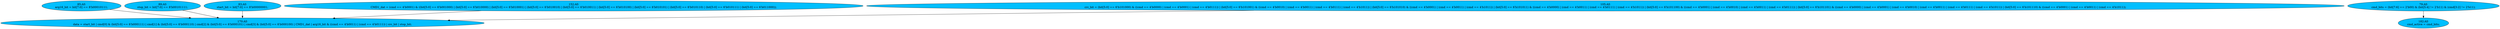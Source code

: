 strict digraph "compose( ,  )" {
	node [label="\N"];
	"85:AS"	 [ast="<pyverilog.vparser.ast.Assign object at 0x7fa03ff76a50>",
		def_var="['arg16_bit']",
		fillcolor=deepskyblue,
		label="85:AS
arg16_bit = bit[7:0] == 8'b00010111;",
		statements="[]",
		style=filled,
		typ=Assign,
		use_var="['bit']"];
	"170:AS"	 [ast="<pyverilog.vparser.ast.Assign object at 0x7fa03f8a4d50>",
		def_var="['data']",
		fillcolor=deepskyblue,
		label="170:AS
data = start_bit | cmd[0] & (bit[5:0] == 6'b000111) | cmd[1] & (bit[5:0] == 6'b000110) | cmd[2] & (bit[5:0] == 6'b000101) | \
cmd[3] & (bit[5:0] == 6'b000100) | CMD1_dat | arg16_bit & ((cmd == 4'b0011) | (cmd == 4'b0111)) | crc_bit | stop_bit;",
		statements="[]",
		style=filled,
		typ=Assign,
		use_var="['start_bit', 'cmd', 'bit', 'cmd', 'bit', 'cmd', 'bit', 'cmd', 'bit', 'CMD1_dat', 'arg16_bit', 'cmd', 'cmd', 'crc_bit', 'stop_bit']"];
	"85:AS" -> "170:AS";
	"182:AS"	 [ast="<pyverilog.vparser.ast.Assign object at 0x7fa03f8a4f10>",
		def_var="['cmd_active']",
		fillcolor=deepskyblue,
		label="182:AS
cmd_active = cmd_bits;",
		statements="[]",
		style=filled,
		typ=Assign,
		use_var="['cmd_bits']"];
	"89:AS"	 [ast="<pyverilog.vparser.ast.Assign object at 0x7fa03fb4e850>",
		def_var="['stop_bit']",
		fillcolor=deepskyblue,
		label="89:AS
stop_bit = bit[7:0] == 8'b00101111;",
		statements="[]",
		style=filled,
		typ=Assign,
		use_var="['bit']"];
	"89:AS" -> "170:AS";
	"83:AS"	 [ast="<pyverilog.vparser.ast.Assign object at 0x7fa03ff6ab50>",
		def_var="['start_bit']",
		fillcolor=deepskyblue,
		label="83:AS
start_bit = bit[7:0] == 8'b00000001;",
		statements="[]",
		style=filled,
		typ=Assign,
		use_var="['bit']"];
	"83:AS" -> "170:AS";
	"79:AS"	 [ast="<pyverilog.vparser.ast.Assign object at 0x7fa03fc95450>",
		def_var="['cmd_bits']",
		fillcolor=deepskyblue,
		label="79:AS
cmd_bits = (bit[7:6] == 2'b00) & (bit[5:4] != 2'b11) & (cmd[3:2] != 2'b11);",
		statements="[]",
		style=filled,
		typ=Assign,
		use_var="['bit', 'bit', 'cmd']"];
	"79:AS" -> "182:AS";
	"152:AS"	 [ast="<pyverilog.vparser.ast.Assign object at 0x7fa03f8a5e50>",
		def_var="['CMD1_dat']",
		fillcolor=deepskyblue,
		label="152:AS
CMD1_dat = (cmd == 4'b0001) & ((bit[5:0] == 6'b001000) | (bit[5:0] == 6'b010000) | (bit[5:0] == 6'b010001) | (bit[5:0] == \
6'b010010) | (bit[5:0] == 6'b010011) | (bit[5:0] == 6'b010100) | (bit[5:0] == 6'b010101) | (bit[5:0] == 6'b010110) | (bit[5:0] == \
6'b010111) | (bit[5:0] == 6'b011000));",
		statements="[]",
		style=filled,
		typ=Assign,
		use_var="['cmd', 'bit', 'bit', 'bit', 'bit', 'bit', 'bit', 'bit', 'bit', 'bit', 'bit']"];
	"152:AS" -> "170:AS";
	"105:AS"	 [ast="<pyverilog.vparser.ast.Assign object at 0x7fa03f86f9d0>",
		def_var="['crc_bit']",
		fillcolor=deepskyblue,
		label="105:AS
crc_bit = (bit[5:0] == 6'b101000) & ((cmd == 4'b0000) | (cmd == 4'b0001) | (cmd == 4'b0111)) | (bit[5:0] == 6'b101001) & ((\
cmd == 4'b0010) | (cmd == 4'b0011) | (cmd == 4'b0111) | (cmd == 4'b1011)) | (bit[5:0] == 6'b101010) & ((cmd == 4'b0001) | (cmd == \
4'b0011) | (cmd == 4'b1011)) | (bit[5:0] == 6'b101011) & ((cmd == 4'b0000) | (cmd == 4'b0011) | (cmd == 4'b0111) | (cmd == 4'b1011)) | (\
bit[5:0] == 6'b101100) & ((cmd == 4'b0001) | (cmd == 4'b0010) | (cmd == 4'b0011) | (cmd == 4'b0111)) | (bit[5:0] == 6'b101101) & ((\
cmd == 4'b0000) | (cmd == 4'b0001) | (cmd == 4'b0010) | (cmd == 4'b0011) | (cmd == 4'b0111) | (cmd == 4'b1011)) | (bit[5:0] == 6'\
b101110) & ((cmd == 4'b0001) | (cmd == 4'b0011) | (cmd == 4'b1011));",
		statements="[]",
		style=filled,
		typ=Assign,
		use_var="['bit', 'cmd', 'cmd', 'cmd', 'bit', 'cmd', 'cmd', 'cmd', 'cmd', 'bit', 'cmd', 'cmd', 'cmd', 'bit', 'cmd', 'cmd', 'cmd', 'cmd', '\
bit', 'cmd', 'cmd', 'cmd', 'cmd', 'bit', 'cmd', 'cmd', 'cmd', 'cmd', 'cmd', 'cmd', 'bit', 'cmd', 'cmd', 'cmd']"];
	"105:AS" -> "170:AS";
}
